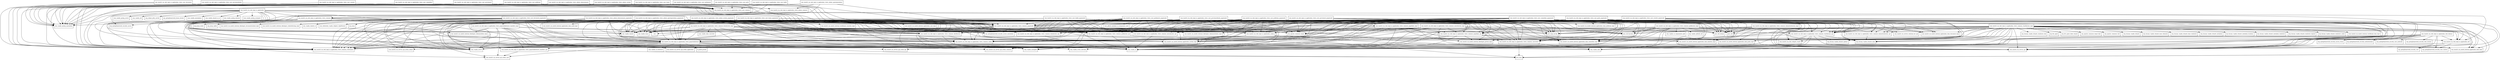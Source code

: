 digraph citizen_intelligence_agency_2018_8_1_SNAPSHOT_package_dependencies {
  node [shape = box, fontsize=10.0];
  com_hack23_cia_web_impl_ui_application -> com_hack23_cia_model_internal_application_system_impl;
  com_hack23_cia_web_impl_ui_application -> com_hack23_cia_service_api;
  com_hack23_cia_web_impl_ui_application -> com_hack23_cia_service_api_action_application;
  com_hack23_cia_web_impl_ui_application -> com_hack23_cia_service_api_action_common;
  com_hack23_cia_web_impl_ui_application -> com_hack23_cia_web_impl_ui_application_util;
  com_hack23_cia_web_impl_ui_application -> com_hack23_cia_web_impl_ui_application_views_common;
  com_hack23_cia_web_impl_ui_application -> com_hack23_cia_web_impl_ui_application_views_common_viewnames;
  com_hack23_cia_web_impl_ui_application -> com_vaadin_annotations;
  com_hack23_cia_web_impl_ui_application -> com_vaadin_navigator;
  com_hack23_cia_web_impl_ui_application -> com_vaadin_server;
  com_hack23_cia_web_impl_ui_application -> com_vaadin_shared;
  com_hack23_cia_web_impl_ui_application -> com_vaadin_shared_ui_ui;
  com_hack23_cia_web_impl_ui_application -> com_vaadin_spring_annotation;
  com_hack23_cia_web_impl_ui_application -> com_vaadin_spring_internal;
  com_hack23_cia_web_impl_ui_application -> com_vaadin_spring_navigator;
  com_hack23_cia_web_impl_ui_application -> com_vaadin_spring_server;
  com_hack23_cia_web_impl_ui_application -> com_vaadin_ui;
  com_hack23_cia_web_impl_ui_application -> com_vaadin_util;
  com_hack23_cia_web_impl_ui_application -> org_eclipse_jetty_servlet;
  com_hack23_cia_web_impl_ui_application -> org_springframework_beans_factory;
  com_hack23_cia_web_impl_ui_application -> org_springframework_security_access;
  com_hack23_cia_web_impl_ui_application_action -> com_hack23_cia_model_internal_application_system_impl;
  com_hack23_cia_web_impl_ui_application_action -> com_hack23_cia_service_api;
  com_hack23_cia_web_impl_ui_application_action -> com_hack23_cia_service_api_action_application;
  com_hack23_cia_web_impl_ui_application_action -> com_hack23_cia_service_api_action_common;
  com_hack23_cia_web_impl_ui_application_action -> com_hack23_cia_web_impl_ui_application_util;
  com_hack23_cia_web_impl_ui_application_action -> java_lang;
  com_hack23_cia_web_impl_ui_application_util -> com_vaadin_server;
  com_hack23_cia_web_impl_ui_application_util -> org_springframework_security_core;
  com_hack23_cia_web_impl_ui_application_util -> org_springframework_security_core_context;
  com_hack23_cia_web_impl_ui_application_views_admin_agentoperations -> com_hack23_cia_web_impl_ui_application_views_admin_common;
  com_hack23_cia_web_impl_ui_application_views_admin_agentoperations -> com_hack23_cia_web_impl_ui_application_views_common_pagemode;
  com_hack23_cia_web_impl_ui_application_views_admin_agentoperations -> com_hack23_cia_web_impl_ui_application_views_common_viewnames;
  com_hack23_cia_web_impl_ui_application_views_admin_agentoperations -> com_vaadin_spring_annotation;
  com_hack23_cia_web_impl_ui_application_views_admin_agentoperations_pagemode -> com_hack23_cia_model_internal_application_data_impl;
  com_hack23_cia_web_impl_ui_application_views_admin_agentoperations_pagemode -> com_hack23_cia_model_internal_application_system_impl;
  com_hack23_cia_web_impl_ui_application_views_admin_agentoperations_pagemode -> com_hack23_cia_web_impl_ui_application_action;
  com_hack23_cia_web_impl_ui_application_views_admin_agentoperations_pagemode -> com_hack23_cia_web_impl_ui_application_views_common_labelfactory;
  com_hack23_cia_web_impl_ui_application_views_admin_agentoperations_pagemode -> com_hack23_cia_web_impl_ui_application_views_common_menufactory_api;
  com_hack23_cia_web_impl_ui_application_views_admin_agentoperations_pagemode -> com_hack23_cia_web_impl_ui_application_views_common_pagemode;
  com_hack23_cia_web_impl_ui_application_views_admin_agentoperations_pagemode -> com_hack23_cia_web_impl_ui_application_views_common_sizing;
  com_hack23_cia_web_impl_ui_application_views_admin_agentoperations_pagemode -> com_hack23_cia_web_impl_ui_application_views_common_viewnames;
  com_hack23_cia_web_impl_ui_application_views_admin_agentoperations_pagemode -> com_hack23_cia_web_impl_ui_application_views_pageclicklistener;
  com_hack23_cia_web_impl_ui_application_views_admin_agentoperations_pagemode -> com;
  com_hack23_cia_web_impl_ui_application_views_admin_agentoperations_pagemode -> com_vaadin_icons;
  com_hack23_cia_web_impl_ui_application_views_admin_agentoperations_pagemode -> com_vaadin_server;
  com_hack23_cia_web_impl_ui_application_views_admin_agentoperations_pagemode -> com_vaadin_shared;
  com_hack23_cia_web_impl_ui_application_views_admin_agentoperations_pagemode -> com_vaadin_ui;
  com_hack23_cia_web_impl_ui_application_views_admin_agentoperations_pagemode -> org_springframework_security_access_annotation;
  com_hack23_cia_web_impl_ui_application_views_admin_common -> com_hack23_cia_web_impl_ui_application_views_common;
  com_hack23_cia_web_impl_ui_application_views_admin_datasummary -> com_hack23_cia_web_impl_ui_application_views_admin_common;
  com_hack23_cia_web_impl_ui_application_views_admin_datasummary -> com_hack23_cia_web_impl_ui_application_views_common_pagemode;
  com_hack23_cia_web_impl_ui_application_views_admin_datasummary -> com_hack23_cia_web_impl_ui_application_views_common_viewnames;
  com_hack23_cia_web_impl_ui_application_views_admin_datasummary -> com_vaadin_spring_annotation;
  com_hack23_cia_web_impl_ui_application_views_admin_datasummary_pagemode -> com_hack23_cia_model_internal_application_data_audit_impl;
  com_hack23_cia_web_impl_ui_application_views_admin_datasummary_pagemode -> com_hack23_cia_service_api;
  com_hack23_cia_web_impl_ui_application_views_admin_datasummary_pagemode -> com_hack23_cia_service_api_action_admin;
  com_hack23_cia_web_impl_ui_application_views_admin_datasummary_pagemode -> com_hack23_cia_web_impl_ui_application_views_common_converters;
  com_hack23_cia_web_impl_ui_application_views_admin_datasummary_pagemode -> com_hack23_cia_web_impl_ui_application_views_common_gridfactory_api;
  com_hack23_cia_web_impl_ui_application_views_admin_datasummary_pagemode -> com_hack23_cia_web_impl_ui_application_views_common_labelfactory;
  com_hack23_cia_web_impl_ui_application_views_admin_datasummary_pagemode -> com_hack23_cia_web_impl_ui_application_views_common_menufactory_api;
  com_hack23_cia_web_impl_ui_application_views_admin_datasummary_pagemode -> com_hack23_cia_web_impl_ui_application_views_common_pagemode;
  com_hack23_cia_web_impl_ui_application_views_admin_datasummary_pagemode -> com_hack23_cia_web_impl_ui_application_views_common_sizing;
  com_hack23_cia_web_impl_ui_application_views_admin_datasummary_pagemode -> com_hack23_cia_web_impl_ui_application_views_common_viewnames;
  com_hack23_cia_web_impl_ui_application_views_admin_datasummary_pagemode -> com_hack23_cia_web_impl_ui_application_views_pageclicklistener;
  com_hack23_cia_web_impl_ui_application_views_admin_datasummary_pagemode -> com;
  com_hack23_cia_web_impl_ui_application_views_admin_datasummary_pagemode -> com_vaadin_icons;
  com_hack23_cia_web_impl_ui_application_views_admin_datasummary_pagemode -> com_vaadin_server;
  com_hack23_cia_web_impl_ui_application_views_admin_datasummary_pagemode -> com_vaadin_shared;
  com_hack23_cia_web_impl_ui_application_views_admin_datasummary_pagemode -> com_vaadin_ui;
  com_hack23_cia_web_impl_ui_application_views_admin_datasummary_pagemode -> org_apache_commons_lang3;
  com_hack23_cia_web_impl_ui_application_views_admin_datasummary_pagemode -> org_springframework_security_access_annotation;
  com_hack23_cia_web_impl_ui_application_views_admin_system -> com_hack23_cia_web_impl_ui_application_views_admin_common;
  com_hack23_cia_web_impl_ui_application_views_admin_system -> com_hack23_cia_web_impl_ui_application_views_common_pagemode;
  com_hack23_cia_web_impl_ui_application_views_admin_system -> com_hack23_cia_web_impl_ui_application_views_common_viewnames;
  com_hack23_cia_web_impl_ui_application_views_admin_system -> com_vaadin_spring_annotation;
  com_hack23_cia_web_impl_ui_application_views_admin_system_pagemode -> com_hack23_cia_model_external_worldbank_countries_impl;
  com_hack23_cia_web_impl_ui_application_views_admin_system_pagemode -> com_hack23_cia_model_internal_application_system_impl;
  com_hack23_cia_web_impl_ui_application_views_admin_system_pagemode -> com_hack23_cia_model_internal_application_user_impl;
  com_hack23_cia_web_impl_ui_application_views_admin_system_pagemode -> com_hack23_cia_service_api;
  com_hack23_cia_web_impl_ui_application_views_admin_system_pagemode -> com_hack23_cia_service_api_action_admin;
  com_hack23_cia_web_impl_ui_application_views_admin_system_pagemode -> com_hack23_cia_web_impl_ui_application_action;
  com_hack23_cia_web_impl_ui_application_views_admin_system_pagemode -> com_hack23_cia_web_impl_ui_application_views_common_chartfactory_api;
  com_hack23_cia_web_impl_ui_application_views_admin_system_pagemode -> com_hack23_cia_web_impl_ui_application_views_common_converters;
  com_hack23_cia_web_impl_ui_application_views_admin_system_pagemode -> com_hack23_cia_web_impl_ui_application_views_common_formfactory_api;
  com_hack23_cia_web_impl_ui_application_views_admin_system_pagemode -> com_hack23_cia_web_impl_ui_application_views_common_gridfactory_api;
  com_hack23_cia_web_impl_ui_application_views_admin_system_pagemode -> com_hack23_cia_web_impl_ui_application_views_common_labelfactory;
  com_hack23_cia_web_impl_ui_application_views_admin_system_pagemode -> com_hack23_cia_web_impl_ui_application_views_common_menufactory_api;
  com_hack23_cia_web_impl_ui_application_views_admin_system_pagemode -> com_hack23_cia_web_impl_ui_application_views_common_pagemode;
  com_hack23_cia_web_impl_ui_application_views_admin_system_pagemode -> com_hack23_cia_web_impl_ui_application_views_common_sizing;
  com_hack23_cia_web_impl_ui_application_views_admin_system_pagemode -> com_hack23_cia_web_impl_ui_application_views_common_viewnames;
  com_hack23_cia_web_impl_ui_application_views_admin_system_pagemode -> com_hack23_cia_web_impl_ui_application_views_pageclicklistener;
  com_hack23_cia_web_impl_ui_application_views_admin_system_pagemode -> com;
  com_hack23_cia_web_impl_ui_application_views_admin_system_pagemode -> com_vaadin_icons;
  com_hack23_cia_web_impl_ui_application_views_admin_system_pagemode -> com_vaadin_server;
  com_hack23_cia_web_impl_ui_application_views_admin_system_pagemode -> com_vaadin_shared;
  com_hack23_cia_web_impl_ui_application_views_admin_system_pagemode -> com_vaadin_ui;
  com_hack23_cia_web_impl_ui_application_views_admin_system_pagemode -> org_springframework_security_access_annotation;
  com_hack23_cia_web_impl_ui_application_views_common -> com_hack23_cia_service_api_action_application;
  com_hack23_cia_web_impl_ui_application_views_common -> com_hack23_cia_web_impl_ui_application_action;
  com_hack23_cia_web_impl_ui_application_views_common -> com_hack23_cia_web_impl_ui_application_util;
  com_hack23_cia_web_impl_ui_application_views_common -> com_hack23_cia_web_impl_ui_application_views_common_labelfactory;
  com_hack23_cia_web_impl_ui_application_views_common -> com_hack23_cia_web_impl_ui_application_views_common_pagelinks_api;
  com_hack23_cia_web_impl_ui_application_views_common -> com_hack23_cia_web_impl_ui_application_views_common_pagemode;
  com_hack23_cia_web_impl_ui_application_views_common -> com_hack23_cia_web_impl_ui_application_views_common_sizing;
  com_hack23_cia_web_impl_ui_application_views_common -> com_hack23_cia_web_impl_ui_application_views_common_viewnames;
  com_hack23_cia_web_impl_ui_application_views_common -> com_hack23_cia_web_impl_ui_application_views_pageclicklistener;
  com_hack23_cia_web_impl_ui_application_views_common -> com_vaadin_icons;
  com_hack23_cia_web_impl_ui_application_views_common -> com_vaadin_navigator;
  com_hack23_cia_web_impl_ui_application_views_common -> com_vaadin_server;
  com_hack23_cia_web_impl_ui_application_views_common -> com_vaadin_shared;
  com_hack23_cia_web_impl_ui_application_views_common -> com_vaadin_spring_annotation;
  com_hack23_cia_web_impl_ui_application_views_common -> com_vaadin_ui;
  com_hack23_cia_web_impl_ui_application_views_common -> org_springframework_security_access;
  com_hack23_cia_web_impl_ui_application_views_common_chartfactory_api -> com_hack23_cia_model_internal_application_data_committee_impl;
  com_hack23_cia_web_impl_ui_application_views_common_chartfactory_api -> com_hack23_cia_model_internal_application_data_impl;
  com_hack23_cia_web_impl_ui_application_views_common_chartfactory_api -> com_hack23_cia_web_widgets_charts;
  com_hack23_cia_web_impl_ui_application_views_common_chartfactory_api -> com_vaadin_ui;
  com_hack23_cia_web_impl_ui_application_views_common_chartfactory_api -> java_lang;
  com_hack23_cia_web_impl_ui_application_views_common_chartfactory_api -> org_dussan_vaadin_dcharts_data;
  com_hack23_cia_web_impl_ui_application_views_common_chartfactory_api -> org_dussan_vaadin_dcharts_options;
  com_hack23_cia_web_impl_ui_application_views_common_chartfactory_impl -> com_hack23_cia_model_external_riksdagen_person_impl;
  com_hack23_cia_web_impl_ui_application_views_common_chartfactory_impl -> com_hack23_cia_model_external_worldbank_data_impl;
  com_hack23_cia_web_impl_ui_application_views_common_chartfactory_impl -> com_hack23_cia_model_internal_application_data_committee_impl;
  com_hack23_cia_web_impl_ui_application_views_common_chartfactory_impl -> com_hack23_cia_model_internal_application_data_document_impl;
  com_hack23_cia_web_impl_ui_application_views_common_chartfactory_impl -> com_hack23_cia_model_internal_application_data_impl;
  com_hack23_cia_web_impl_ui_application_views_common_chartfactory_impl -> com_hack23_cia_model_internal_application_data_ministry_impl;
  com_hack23_cia_web_impl_ui_application_views_common_chartfactory_impl -> com_hack23_cia_model_internal_application_data_party_impl;
  com_hack23_cia_web_impl_ui_application_views_common_chartfactory_impl -> com_hack23_cia_service_api;
  com_hack23_cia_web_impl_ui_application_views_common_chartfactory_impl -> com_hack23_cia_service_external_esv_api;
  com_hack23_cia_web_impl_ui_application_views_common_chartfactory_impl -> com_hack23_cia_web_impl_ui_application_views_common_chartfactory_api;
  com_hack23_cia_web_impl_ui_application_views_common_chartfactory_impl -> com_hack23_cia_web_impl_ui_application_views_common_dataseriesfactory_api;
  com_hack23_cia_web_impl_ui_application_views_common_chartfactory_impl -> com_hack23_cia_web_impl_ui_application_views_common_sizing;
  com_hack23_cia_web_impl_ui_application_views_common_chartfactory_impl -> com_hack23_cia_web_widgets_charts;
  com_hack23_cia_web_impl_ui_application_views_common_chartfactory_impl -> com_vaadin_server;
  com_hack23_cia_web_impl_ui_application_views_common_chartfactory_impl -> com_vaadin_ui;
  com_hack23_cia_web_impl_ui_application_views_common_chartfactory_impl -> java_lang;
  com_hack23_cia_web_impl_ui_application_views_common_chartfactory_impl -> java_lang_invoke;
  com_hack23_cia_web_impl_ui_application_views_common_chartfactory_impl -> java_util;
  com_hack23_cia_web_impl_ui_application_views_common_chartfactory_impl -> java_util_function;
  com_hack23_cia_web_impl_ui_application_views_common_chartfactory_impl -> java_util_stream;
  com_hack23_cia_web_impl_ui_application_views_common_chartfactory_impl -> org_apache_commons_lang3;
  com_hack23_cia_web_impl_ui_application_views_common_chartfactory_impl -> org_apache_commons_lang3_time;
  com_hack23_cia_web_impl_ui_application_views_common_chartfactory_impl -> org_apache_commons_text;
  com_hack23_cia_web_impl_ui_application_views_common_chartfactory_impl -> org_dussan_vaadin_dcharts;
  com_hack23_cia_web_impl_ui_application_views_common_chartfactory_impl -> org_dussan_vaadin_dcharts_base_elements;
  com_hack23_cia_web_impl_ui_application_views_common_chartfactory_impl -> org_dussan_vaadin_dcharts_base_renderers;
  com_hack23_cia_web_impl_ui_application_views_common_chartfactory_impl -> org_dussan_vaadin_dcharts_data;
  com_hack23_cia_web_impl_ui_application_views_common_chartfactory_impl -> org_dussan_vaadin_dcharts_metadata;
  com_hack23_cia_web_impl_ui_application_views_common_chartfactory_impl -> org_dussan_vaadin_dcharts_metadata_locations;
  com_hack23_cia_web_impl_ui_application_views_common_chartfactory_impl -> org_dussan_vaadin_dcharts_metadata_renderers;
  com_hack23_cia_web_impl_ui_application_views_common_chartfactory_impl -> org_dussan_vaadin_dcharts_options;
  com_hack23_cia_web_impl_ui_application_views_common_chartfactory_impl -> org_dussan_vaadin_dcharts_renderers_legend;
  com_hack23_cia_web_impl_ui_application_views_common_chartfactory_impl -> org_dussan_vaadin_dcharts_renderers_series;
  com_hack23_cia_web_impl_ui_application_views_common_chartfactory_impl -> org_dussan_vaadin_dcharts_renderers_tick;
  com_hack23_cia_web_impl_ui_application_views_common_chartfactory_impl -> org_tltv_gantt;
  com_hack23_cia_web_impl_ui_application_views_common_chartfactory_impl -> org_tltv_gantt_client_shared;
  com_hack23_cia_web_impl_ui_application_views_common_converters -> com_vaadin_data;
  com_hack23_cia_web_impl_ui_application_views_common_converters -> java_lang;
  com_hack23_cia_web_impl_ui_application_views_common_dataseriesfactory_api -> org_dussan_vaadin_dcharts_data;
  com_hack23_cia_web_impl_ui_application_views_common_dataseriesfactory_impl -> com_hack23_cia_model_external_riksdagen_dokumentstatus_impl;
  com_hack23_cia_web_impl_ui_application_views_common_dataseriesfactory_impl -> com_hack23_cia_model_internal_application_data_committee_impl;
  com_hack23_cia_web_impl_ui_application_views_common_dataseriesfactory_impl -> com_hack23_cia_model_internal_application_data_ministry_impl;
  com_hack23_cia_web_impl_ui_application_views_common_dataseriesfactory_impl -> com_hack23_cia_model_internal_application_data_party_impl;
  com_hack23_cia_web_impl_ui_application_views_common_dataseriesfactory_impl -> com_hack23_cia_service_api;
  com_hack23_cia_web_impl_ui_application_views_common_dataseriesfactory_impl -> com_hack23_cia_web_impl_ui_application_views_common_dataseriesfactory_api;
  com_hack23_cia_web_impl_ui_application_views_common_dataseriesfactory_impl -> java_lang_invoke;
  com_hack23_cia_web_impl_ui_application_views_common_dataseriesfactory_impl -> java_util;
  com_hack23_cia_web_impl_ui_application_views_common_dataseriesfactory_impl -> java_util_function;
  com_hack23_cia_web_impl_ui_application_views_common_dataseriesfactory_impl -> java_util_stream;
  com_hack23_cia_web_impl_ui_application_views_common_dataseriesfactory_impl -> org_dussan_vaadin_dcharts_data;
  com_hack23_cia_web_impl_ui_application_views_common_formfactory_api -> com_vaadin_ui;
  com_hack23_cia_web_impl_ui_application_views_common_formfactory_impl -> com_hack23_cia_web_impl_ui_application_views_common_formfactory_api;
  com_hack23_cia_web_impl_ui_application_views_common_formfactory_impl -> com_hack23_cia_web_impl_ui_application_views_common_sizing;
  com_hack23_cia_web_impl_ui_application_views_common_formfactory_impl -> com_hack23_cia_web_impl_ui_application_views_pageclicklistener;
  com_hack23_cia_web_impl_ui_application_views_common_formfactory_impl -> com_vaadin_data;
  com_hack23_cia_web_impl_ui_application_views_common_formfactory_impl -> com_vaadin_data_converter;
  com_hack23_cia_web_impl_ui_application_views_common_formfactory_impl -> com_vaadin_icons;
  com_hack23_cia_web_impl_ui_application_views_common_formfactory_impl -> com_vaadin_server;
  com_hack23_cia_web_impl_ui_application_views_common_formfactory_impl -> com_vaadin_shared;
  com_hack23_cia_web_impl_ui_application_views_common_formfactory_impl -> com_vaadin_ui;
  com_hack23_cia_web_impl_ui_application_views_common_formfactory_impl -> java_lang_invoke;
  com_hack23_cia_web_impl_ui_application_views_common_gridfactory_api -> com_hack23_cia_web_impl_ui_application_views_common_converters;
  com_hack23_cia_web_impl_ui_application_views_common_gridfactory_api -> com_hack23_cia_web_impl_ui_application_views_pageclicklistener;
  com_hack23_cia_web_impl_ui_application_views_common_gridfactory_api -> com_vaadin_ui;
  com_hack23_cia_web_impl_ui_application_views_common_gridfactory_impl -> com_hack23_cia_web_impl_ui_application_views_common_converters;
  com_hack23_cia_web_impl_ui_application_views_common_gridfactory_impl -> com_hack23_cia_web_impl_ui_application_views_common_gridfactory_api;
  com_hack23_cia_web_impl_ui_application_views_common_gridfactory_impl -> com_hack23_cia_web_impl_ui_application_views_common_sizing;
  com_hack23_cia_web_impl_ui_application_views_common_gridfactory_impl -> com_hack23_cia_web_impl_ui_application_views_pageclicklistener;
  com_hack23_cia_web_impl_ui_application_views_common_gridfactory_impl -> com_vaadin_data;
  com_hack23_cia_web_impl_ui_application_views_common_gridfactory_impl -> com_vaadin_event_selection;
  com_hack23_cia_web_impl_ui_application_views_common_gridfactory_impl -> com_vaadin_shared;
  com_hack23_cia_web_impl_ui_application_views_common_gridfactory_impl -> com_vaadin_ui;
  com_hack23_cia_web_impl_ui_application_views_common_gridfactory_impl -> com_vaadin_ui_components_grid;
  com_hack23_cia_web_impl_ui_application_views_common_gridfactory_impl -> java_lang;
  com_hack23_cia_web_impl_ui_application_views_common_gridfactory_impl -> java_lang_invoke;
  com_hack23_cia_web_impl_ui_application_views_common_gridfactory_impl -> java_util;
  com_hack23_cia_web_impl_ui_application_views_common_gridfactory_impl -> java_util_function;
  com_hack23_cia_web_impl_ui_application_views_common_gridfactory_impl -> java_util_stream;
  com_hack23_cia_web_impl_ui_application_views_common_gridfactory_impl -> org_vaadin_gridutil_cell;
  com_hack23_cia_web_impl_ui_application_views_common_labelfactory -> com_hack23_cia_web_impl_ui_application_views_common_sizing;
  com_hack23_cia_web_impl_ui_application_views_common_labelfactory -> com_vaadin_ui;
  com_hack23_cia_web_impl_ui_application_views_common_menufactory_api -> com_vaadin_ui;
  com_hack23_cia_web_impl_ui_application_views_common_menufactory_impl -> com_hack23_cia_model_internal_application_data_impl;
  com_hack23_cia_web_impl_ui_application_views_common_menufactory_impl -> com_hack23_cia_service_api;
  com_hack23_cia_web_impl_ui_application_views_common_menufactory_impl -> com_hack23_cia_web_impl_ui_application_util;
  com_hack23_cia_web_impl_ui_application_views_common_menufactory_impl -> com_hack23_cia_web_impl_ui_application_views_common_menufactory_api;
  com_hack23_cia_web_impl_ui_application_views_common_menufactory_impl -> com_hack23_cia_web_impl_ui_application_views_common_pagelinks_api;
  com_hack23_cia_web_impl_ui_application_views_common_menufactory_impl -> com_hack23_cia_web_impl_ui_application_views_common_sizing;
  com_hack23_cia_web_impl_ui_application_views_common_menufactory_impl -> com_hack23_cia_web_impl_ui_application_views_common_viewnames;
  com_hack23_cia_web_impl_ui_application_views_common_menufactory_impl -> com;
  com_hack23_cia_web_impl_ui_application_views_common_menufactory_impl -> com_vaadin_icons;
  com_hack23_cia_web_impl_ui_application_views_common_menufactory_impl -> com_vaadin_server;
  com_hack23_cia_web_impl_ui_application_views_common_menufactory_impl -> com_vaadin_shared;
  com_hack23_cia_web_impl_ui_application_views_common_menufactory_impl -> com_vaadin_ui;
  com_hack23_cia_web_impl_ui_application_views_common_menufactory_impl -> java_lang_invoke;
  com_hack23_cia_web_impl_ui_application_views_common_menufactory_impl -> java_util_function;
  com_hack23_cia_web_impl_ui_application_views_common_menufactory_impl -> java_util_stream;
  com_hack23_cia_web_impl_ui_application_views_common_pagelinks_api -> com_hack23_cia_model_external_riksdagen_person_impl;
  com_hack23_cia_web_impl_ui_application_views_common_pagelinks_api -> com_hack23_cia_model_internal_application_data_committee_impl;
  com_hack23_cia_web_impl_ui_application_views_common_pagelinks_api -> com_hack23_cia_model_internal_application_data_ministry_impl;
  com_hack23_cia_web_impl_ui_application_views_common_pagelinks_api -> com_hack23_cia_model_internal_application_data_party_impl;
  com_hack23_cia_web_impl_ui_application_views_common_pagelinks_api -> com_hack23_cia_web_impl_ui_application_views_common_viewnames;
  com_hack23_cia_web_impl_ui_application_views_common_pagelinks_api -> com_vaadin_navigator;
  com_hack23_cia_web_impl_ui_application_views_common_pagelinks_api -> com_vaadin_ui;
  com_hack23_cia_web_impl_ui_application_views_common_pagelinks_impl -> com_hack23_cia_model_external_riksdagen_person_impl;
  com_hack23_cia_web_impl_ui_application_views_common_pagelinks_impl -> com_hack23_cia_model_internal_application_data_committee_impl;
  com_hack23_cia_web_impl_ui_application_views_common_pagelinks_impl -> com_hack23_cia_model_internal_application_data_ministry_impl;
  com_hack23_cia_web_impl_ui_application_views_common_pagelinks_impl -> com_hack23_cia_model_internal_application_data_party_impl;
  com_hack23_cia_web_impl_ui_application_views_common_pagelinks_impl -> com_hack23_cia_web_impl_ui_application_action;
  com_hack23_cia_web_impl_ui_application_views_common_pagelinks_impl -> com_hack23_cia_web_impl_ui_application_views_common_pagelinks_api;
  com_hack23_cia_web_impl_ui_application_views_common_pagelinks_impl -> com_hack23_cia_web_impl_ui_application_views_common_viewnames;
  com_hack23_cia_web_impl_ui_application_views_common_pagelinks_impl -> com_vaadin_icons;
  com_hack23_cia_web_impl_ui_application_views_common_pagelinks_impl -> com_vaadin_server;
  com_hack23_cia_web_impl_ui_application_views_common_pagelinks_impl -> com_vaadin_ui;
  com_hack23_cia_web_impl_ui_application_views_common_pagemode -> com_hack23_cia_model_internal_application_system_impl;
  com_hack23_cia_web_impl_ui_application_views_common_pagemode -> com_hack23_cia_service_api;
  com_hack23_cia_web_impl_ui_application_views_common_pagemode -> com_hack23_cia_service_api_action_application;
  com_hack23_cia_web_impl_ui_application_views_common_pagemode -> com_hack23_cia_web_impl_ui_application_action;
  com_hack23_cia_web_impl_ui_application_views_common_pagemode -> com_hack23_cia_web_impl_ui_application_views_common_chartfactory_api;
  com_hack23_cia_web_impl_ui_application_views_common_pagemode -> com_hack23_cia_web_impl_ui_application_views_common_formfactory_api;
  com_hack23_cia_web_impl_ui_application_views_common_pagemode -> com_hack23_cia_web_impl_ui_application_views_common_gridfactory_api;
  com_hack23_cia_web_impl_ui_application_views_common_pagemode -> com_hack23_cia_web_impl_ui_application_views_common_labelfactory;
  com_hack23_cia_web_impl_ui_application_views_common_pagemode -> com_hack23_cia_web_impl_ui_application_views_common_menufactory_api;
  com_hack23_cia_web_impl_ui_application_views_common_pagemode -> com_hack23_cia_web_impl_ui_application_views_common_pagelinks_api;
  com_hack23_cia_web_impl_ui_application_views_common_pagemode -> com_hack23_cia_web_impl_ui_application_views_common_sizing;
  com_hack23_cia_web_impl_ui_application_views_common_pagemode -> com_hack23_cia_web_impl_ui_application_views_common_viewnames;
  com_hack23_cia_web_impl_ui_application_views_common_pagemode -> com_hack23_cia_web_impl_ui_application_views_pageclicklistener;
  com_hack23_cia_web_impl_ui_application_views_common_pagemode -> com;
  com_hack23_cia_web_impl_ui_application_views_common_pagemode -> com_vaadin_icons;
  com_hack23_cia_web_impl_ui_application_views_common_pagemode -> com_vaadin_server;
  com_hack23_cia_web_impl_ui_application_views_common_pagemode -> com_vaadin_ui;
  com_hack23_cia_web_impl_ui_application_views_common_pagemode -> org_apache_commons_lang3;
  com_hack23_cia_web_impl_ui_application_views_common_pagemode -> org_springframework_security_access_annotation;
  com_hack23_cia_web_impl_ui_application_views_pageclicklistener -> com_hack23_cia_model_internal_application_data_impl;
  com_hack23_cia_web_impl_ui_application_views_pageclicklistener -> com_hack23_cia_service_api;
  com_hack23_cia_web_impl_ui_application_views_pageclicklistener -> com_hack23_cia_service_api_action_admin;
  com_hack23_cia_web_impl_ui_application_views_pageclicklistener -> com_hack23_cia_service_api_action_application;
  com_hack23_cia_web_impl_ui_application_views_pageclicklistener -> com_hack23_cia_service_api_action_common;
  com_hack23_cia_web_impl_ui_application_views_pageclicklistener -> com_hack23_cia_service_api_action_kpi;
  com_hack23_cia_web_impl_ui_application_views_pageclicklistener -> com_hack23_cia_service_api_action_user;
  com_hack23_cia_web_impl_ui_application_views_pageclicklistener -> com_hack23_cia_web_impl_ui_application_views_common_viewnames;
  com_hack23_cia_web_impl_ui_application_views_pageclicklistener -> com_hack23_cia_web_impl_ui_application_views_pageclicklisteners_handlers_api;
  com_hack23_cia_web_impl_ui_application_views_pageclicklistener -> com_vaadin_data;
  com_hack23_cia_web_impl_ui_application_views_pageclicklistener -> com_vaadin_event_selection;
  com_hack23_cia_web_impl_ui_application_views_pageclicklistener -> com_vaadin_navigator;
  com_hack23_cia_web_impl_ui_application_views_pageclicklistener -> com_vaadin_server;
  com_hack23_cia_web_impl_ui_application_views_pageclicklistener -> com_vaadin_ui;
  com_hack23_cia_web_impl_ui_application_views_pageclicklistener -> com_vaadin_ui_renderers;
  com_hack23_cia_web_impl_ui_application_views_pageclicklistener -> fi_jasoft_qrcode;
  com_hack23_cia_web_impl_ui_application_views_pageclicklistener -> java_lang;
  com_hack23_cia_web_impl_ui_application_views_pageclicklisteners_handlers_api -> com_hack23_cia_service_api_action_user;
  com_hack23_cia_web_impl_ui_application_views_pageclicklisteners_handlers_api -> java_lang;
  com_hack23_cia_web_impl_ui_application_views_pageclicklisteners_handlers_impl -> com_hack23_cia_model_external_riksdagen_dokumentlista_impl;
  com_hack23_cia_web_impl_ui_application_views_pageclicklisteners_handlers_impl -> com_hack23_cia_service_api_action_user;
  com_hack23_cia_web_impl_ui_application_views_pageclicklisteners_handlers_impl -> com_hack23_cia_web_impl_ui_application_views_common_converters;
  com_hack23_cia_web_impl_ui_application_views_pageclicklisteners_handlers_impl -> com_hack23_cia_web_impl_ui_application_views_common_gridfactory_api;
  com_hack23_cia_web_impl_ui_application_views_pageclicklisteners_handlers_impl -> com_hack23_cia_web_impl_ui_application_views_common_sizing;
  com_hack23_cia_web_impl_ui_application_views_pageclicklisteners_handlers_impl -> com_hack23_cia_web_impl_ui_application_views_common_viewnames;
  com_hack23_cia_web_impl_ui_application_views_pageclicklisteners_handlers_impl -> com_hack23_cia_web_impl_ui_application_views_pageclicklistener;
  com_hack23_cia_web_impl_ui_application_views_pageclicklisteners_handlers_impl -> com_hack23_cia_web_impl_ui_application_views_pageclicklisteners_handlers_api;
  com_hack23_cia_web_impl_ui_application_views_pageclicklisteners_handlers_impl -> com_vaadin_ui;
  com_hack23_cia_web_impl_ui_application_views_user_ballot -> com_hack23_cia_web_impl_ui_application_views_common_pagemode;
  com_hack23_cia_web_impl_ui_application_views_user_ballot -> com_hack23_cia_web_impl_ui_application_views_common_viewnames;
  com_hack23_cia_web_impl_ui_application_views_user_ballot -> com_hack23_cia_web_impl_ui_application_views_user_common;
  com_hack23_cia_web_impl_ui_application_views_user_ballot -> com_vaadin_spring_annotation;
  com_hack23_cia_web_impl_ui_application_views_user_ballot_pagemode -> com_hack23_cia_model_internal_application_data_committee_impl;
  com_hack23_cia_web_impl_ui_application_views_user_ballot_pagemode -> com_hack23_cia_model_internal_application_system_impl;
  com_hack23_cia_web_impl_ui_application_views_user_ballot_pagemode -> com_hack23_cia_service_api;
  com_hack23_cia_web_impl_ui_application_views_user_ballot_pagemode -> com_hack23_cia_web_impl_ui_application_action;
  com_hack23_cia_web_impl_ui_application_views_user_ballot_pagemode -> com_hack23_cia_web_impl_ui_application_views_common_chartfactory_api;
  com_hack23_cia_web_impl_ui_application_views_user_ballot_pagemode -> com_hack23_cia_web_impl_ui_application_views_common_converters;
  com_hack23_cia_web_impl_ui_application_views_user_ballot_pagemode -> com_hack23_cia_web_impl_ui_application_views_common_formfactory_api;
  com_hack23_cia_web_impl_ui_application_views_user_ballot_pagemode -> com_hack23_cia_web_impl_ui_application_views_common_gridfactory_api;
  com_hack23_cia_web_impl_ui_application_views_user_ballot_pagemode -> com_hack23_cia_web_impl_ui_application_views_common_labelfactory;
  com_hack23_cia_web_impl_ui_application_views_user_ballot_pagemode -> com_hack23_cia_web_impl_ui_application_views_common_menufactory_api;
  com_hack23_cia_web_impl_ui_application_views_user_ballot_pagemode -> com_hack23_cia_web_impl_ui_application_views_common_pagemode;
  com_hack23_cia_web_impl_ui_application_views_user_ballot_pagemode -> com_hack23_cia_web_impl_ui_application_views_common_sizing;
  com_hack23_cia_web_impl_ui_application_views_user_ballot_pagemode -> com_hack23_cia_web_impl_ui_application_views_common_viewnames;
  com_hack23_cia_web_impl_ui_application_views_user_ballot_pagemode -> com_hack23_cia_web_impl_ui_application_views_pageclicklistener;
  com_hack23_cia_web_impl_ui_application_views_user_ballot_pagemode -> com_vaadin_server;
  com_hack23_cia_web_impl_ui_application_views_user_ballot_pagemode -> com_vaadin_ui;
  com_hack23_cia_web_impl_ui_application_views_user_ballot_pagemode -> java_lang_invoke;
  com_hack23_cia_web_impl_ui_application_views_user_ballot_pagemode -> java_util_function;
  com_hack23_cia_web_impl_ui_application_views_user_ballot_pagemode -> org_apache_commons_lang3;
  com_hack23_cia_web_impl_ui_application_views_user_ballot_pagemode -> org_springframework_security_access_annotation;
  com_hack23_cia_web_impl_ui_application_views_user_committee -> com_hack23_cia_web_impl_ui_application_views_common_pagemode;
  com_hack23_cia_web_impl_ui_application_views_user_committee -> com_hack23_cia_web_impl_ui_application_views_common_viewnames;
  com_hack23_cia_web_impl_ui_application_views_user_committee -> com_hack23_cia_web_impl_ui_application_views_user_common;
  com_hack23_cia_web_impl_ui_application_views_user_committee -> com_vaadin_spring_annotation;
  com_hack23_cia_web_impl_ui_application_views_user_committee_pagemode -> com_hack23_cia_model_internal_application_data_committee_impl;
  com_hack23_cia_web_impl_ui_application_views_user_committee_pagemode -> com_hack23_cia_model_internal_application_data_document_impl;
  com_hack23_cia_web_impl_ui_application_views_user_committee_pagemode -> com_hack23_cia_model_internal_application_system_impl;
  com_hack23_cia_web_impl_ui_application_views_user_committee_pagemode -> com_hack23_cia_service_api;
  com_hack23_cia_web_impl_ui_application_views_user_committee_pagemode -> com_hack23_cia_web_impl_ui_application_action;
  com_hack23_cia_web_impl_ui_application_views_user_committee_pagemode -> com_hack23_cia_web_impl_ui_application_views_common_chartfactory_api;
  com_hack23_cia_web_impl_ui_application_views_user_committee_pagemode -> com_hack23_cia_web_impl_ui_application_views_common_converters;
  com_hack23_cia_web_impl_ui_application_views_user_committee_pagemode -> com_hack23_cia_web_impl_ui_application_views_common_dataseriesfactory_api;
  com_hack23_cia_web_impl_ui_application_views_user_committee_pagemode -> com_hack23_cia_web_impl_ui_application_views_common_formfactory_api;
  com_hack23_cia_web_impl_ui_application_views_user_committee_pagemode -> com_hack23_cia_web_impl_ui_application_views_common_gridfactory_api;
  com_hack23_cia_web_impl_ui_application_views_user_committee_pagemode -> com_hack23_cia_web_impl_ui_application_views_common_labelfactory;
  com_hack23_cia_web_impl_ui_application_views_user_committee_pagemode -> com_hack23_cia_web_impl_ui_application_views_common_menufactory_api;
  com_hack23_cia_web_impl_ui_application_views_user_committee_pagemode -> com_hack23_cia_web_impl_ui_application_views_common_pagelinks_api;
  com_hack23_cia_web_impl_ui_application_views_user_committee_pagemode -> com_hack23_cia_web_impl_ui_application_views_common_pagemode;
  com_hack23_cia_web_impl_ui_application_views_user_committee_pagemode -> com_hack23_cia_web_impl_ui_application_views_common_sizing;
  com_hack23_cia_web_impl_ui_application_views_user_committee_pagemode -> com_hack23_cia_web_impl_ui_application_views_common_viewnames;
  com_hack23_cia_web_impl_ui_application_views_user_committee_pagemode -> com_hack23_cia_web_impl_ui_application_views_pageclicklistener;
  com_hack23_cia_web_impl_ui_application_views_user_committee_pagemode -> com_hack23_cia_web_widgets_charts;
  com_hack23_cia_web_impl_ui_application_views_user_committee_pagemode -> com_vaadin_data;
  com_hack23_cia_web_impl_ui_application_views_user_committee_pagemode -> com_vaadin_navigator;
  com_hack23_cia_web_impl_ui_application_views_user_committee_pagemode -> com_vaadin_shared;
  com_hack23_cia_web_impl_ui_application_views_user_committee_pagemode -> com_vaadin_ui;
  com_hack23_cia_web_impl_ui_application_views_user_committee_pagemode -> java_lang_invoke;
  com_hack23_cia_web_impl_ui_application_views_user_committee_pagemode -> java_util;
  com_hack23_cia_web_impl_ui_application_views_user_committee_pagemode -> java_util_function;
  com_hack23_cia_web_impl_ui_application_views_user_committee_pagemode -> java_util_stream;
  com_hack23_cia_web_impl_ui_application_views_user_committee_pagemode -> org_apache_commons_lang3;
  com_hack23_cia_web_impl_ui_application_views_user_committee_pagemode -> org_dussan_vaadin_dcharts_data;
  com_hack23_cia_web_impl_ui_application_views_user_committee_pagemode -> org_springframework_security_access_annotation;
  com_hack23_cia_web_impl_ui_application_views_user_common -> com_hack23_cia_web_impl_ui_application_views_common;
  com_hack23_cia_web_impl_ui_application_views_user_country -> com_hack23_cia_web_impl_ui_application_views_common_pagemode;
  com_hack23_cia_web_impl_ui_application_views_user_country -> com_hack23_cia_web_impl_ui_application_views_common_viewnames;
  com_hack23_cia_web_impl_ui_application_views_user_country -> com_hack23_cia_web_impl_ui_application_views_user_common;
  com_hack23_cia_web_impl_ui_application_views_user_country -> com_vaadin_spring_annotation;
  com_hack23_cia_web_impl_ui_application_views_user_country_pagemode -> com_hack23_cia_model_external_worldbank_data_impl;
  com_hack23_cia_web_impl_ui_application_views_user_country_pagemode -> com_hack23_cia_model_internal_application_data_impl;
  com_hack23_cia_web_impl_ui_application_views_user_country_pagemode -> com_hack23_cia_model_internal_application_system_impl;
  com_hack23_cia_web_impl_ui_application_views_user_country_pagemode -> com_hack23_cia_service_api;
  com_hack23_cia_web_impl_ui_application_views_user_country_pagemode -> com_hack23_cia_web_impl_ui_application_action;
  com_hack23_cia_web_impl_ui_application_views_user_country_pagemode -> com_hack23_cia_web_impl_ui_application_views_common_chartfactory_api;
  com_hack23_cia_web_impl_ui_application_views_user_country_pagemode -> com_hack23_cia_web_impl_ui_application_views_common_formfactory_api;
  com_hack23_cia_web_impl_ui_application_views_user_country_pagemode -> com_hack23_cia_web_impl_ui_application_views_common_menufactory_api;
  com_hack23_cia_web_impl_ui_application_views_user_country_pagemode -> com_hack23_cia_web_impl_ui_application_views_common_pagemode;
  com_hack23_cia_web_impl_ui_application_views_user_country_pagemode -> com_hack23_cia_web_impl_ui_application_views_common_viewnames;
  com_hack23_cia_web_impl_ui_application_views_user_country_pagemode -> com_vaadin_ui;
  com_hack23_cia_web_impl_ui_application_views_user_country_pagemode -> java_lang_invoke;
  com_hack23_cia_web_impl_ui_application_views_user_country_pagemode -> java_util;
  com_hack23_cia_web_impl_ui_application_views_user_country_pagemode -> java_util_function;
  com_hack23_cia_web_impl_ui_application_views_user_country_pagemode -> java_util_stream;
  com_hack23_cia_web_impl_ui_application_views_user_country_pagemode -> org_apache_commons_lang3;
  com_hack23_cia_web_impl_ui_application_views_user_country_pagemode -> org_springframework_security_access_annotation;
  com_hack23_cia_web_impl_ui_application_views_user_document -> com_hack23_cia_web_impl_ui_application_views_common_pagemode;
  com_hack23_cia_web_impl_ui_application_views_user_document -> com_hack23_cia_web_impl_ui_application_views_common_viewnames;
  com_hack23_cia_web_impl_ui_application_views_user_document -> com_hack23_cia_web_impl_ui_application_views_user_common;
  com_hack23_cia_web_impl_ui_application_views_user_document -> com_vaadin_spring_annotation;
  com_hack23_cia_web_impl_ui_application_views_user_document_pagemode -> com_hack23_cia_model_external_riksdagen_documentcontent_impl;
  com_hack23_cia_web_impl_ui_application_views_user_document_pagemode -> com_hack23_cia_model_external_riksdagen_dokumentlista_impl;
  com_hack23_cia_web_impl_ui_application_views_user_document_pagemode -> com_hack23_cia_model_external_riksdagen_dokumentstatus_impl;
  com_hack23_cia_web_impl_ui_application_views_user_document_pagemode -> com_hack23_cia_model_external_riksdagen_utskottsforslag_impl;
  com_hack23_cia_web_impl_ui_application_views_user_document_pagemode -> com_hack23_cia_model_internal_application_system_impl;
  com_hack23_cia_web_impl_ui_application_views_user_document_pagemode -> com_hack23_cia_service_api;
  com_hack23_cia_web_impl_ui_application_views_user_document_pagemode -> com_hack23_cia_service_api_action_common;
  com_hack23_cia_web_impl_ui_application_views_user_document_pagemode -> com_hack23_cia_service_api_action_user;
  com_hack23_cia_web_impl_ui_application_views_user_document_pagemode -> com_hack23_cia_web_impl_ui_application_action;
  com_hack23_cia_web_impl_ui_application_views_user_document_pagemode -> com_hack23_cia_web_impl_ui_application_views_common_converters;
  com_hack23_cia_web_impl_ui_application_views_user_document_pagemode -> com_hack23_cia_web_impl_ui_application_views_common_formfactory_api;
  com_hack23_cia_web_impl_ui_application_views_user_document_pagemode -> com_hack23_cia_web_impl_ui_application_views_common_gridfactory_api;
  com_hack23_cia_web_impl_ui_application_views_user_document_pagemode -> com_hack23_cia_web_impl_ui_application_views_common_labelfactory;
  com_hack23_cia_web_impl_ui_application_views_user_document_pagemode -> com_hack23_cia_web_impl_ui_application_views_common_menufactory_api;
  com_hack23_cia_web_impl_ui_application_views_user_document_pagemode -> com_hack23_cia_web_impl_ui_application_views_common_pagelinks_impl;
  com_hack23_cia_web_impl_ui_application_views_user_document_pagemode -> com_hack23_cia_web_impl_ui_application_views_common_pagemode;
  com_hack23_cia_web_impl_ui_application_views_user_document_pagemode -> com_hack23_cia_web_impl_ui_application_views_common_sizing;
  com_hack23_cia_web_impl_ui_application_views_user_document_pagemode -> com_hack23_cia_web_impl_ui_application_views_common_viewnames;
  com_hack23_cia_web_impl_ui_application_views_user_document_pagemode -> com_hack23_cia_web_impl_ui_application_views_pageclicklistener;
  com_hack23_cia_web_impl_ui_application_views_user_document_pagemode -> com_hack23_cia_web_impl_ui_application_views_pageclicklisteners_handlers_api;
  com_hack23_cia_web_impl_ui_application_views_user_document_pagemode -> com_hack23_cia_web_impl_ui_application_views_pageclicklisteners_handlers_impl;
  com_hack23_cia_web_impl_ui_application_views_user_document_pagemode -> com_vaadin_server;
  com_hack23_cia_web_impl_ui_application_views_user_document_pagemode -> com_vaadin_shared_ui;
  com_hack23_cia_web_impl_ui_application_views_user_document_pagemode -> com_vaadin_ui;
  com_hack23_cia_web_impl_ui_application_views_user_document_pagemode -> com_whitestein_vaadin_widgets_wtpdfviewer;
  com_hack23_cia_web_impl_ui_application_views_user_document_pagemode -> org_apache_commons_lang3;
  com_hack23_cia_web_impl_ui_application_views_user_document_pagemode -> org_jsoup;
  com_hack23_cia_web_impl_ui_application_views_user_document_pagemode -> org_jsoup_nodes;
  com_hack23_cia_web_impl_ui_application_views_user_document_pagemode -> org_jsoup_safety;
  com_hack23_cia_web_impl_ui_application_views_user_document_pagemode -> org_springframework_security_access_annotation;
  com_hack23_cia_web_impl_ui_application_views_user_goverment -> com_hack23_cia_web_impl_ui_application_views_common_pagemode;
  com_hack23_cia_web_impl_ui_application_views_user_goverment -> com_hack23_cia_web_impl_ui_application_views_common_viewnames;
  com_hack23_cia_web_impl_ui_application_views_user_goverment -> com_hack23_cia_web_impl_ui_application_views_user_common;
  com_hack23_cia_web_impl_ui_application_views_user_goverment -> com_vaadin_spring_annotation;
  com_hack23_cia_web_impl_ui_application_views_user_goverment_pagemode -> com_hack23_cia_model_internal_application_data_document_impl;
  com_hack23_cia_web_impl_ui_application_views_user_goverment_pagemode -> com_hack23_cia_model_internal_application_data_ministry_impl;
  com_hack23_cia_web_impl_ui_application_views_user_goverment_pagemode -> com_hack23_cia_model_internal_application_system_impl;
  com_hack23_cia_web_impl_ui_application_views_user_goverment_pagemode -> com_hack23_cia_service_api;
  com_hack23_cia_web_impl_ui_application_views_user_goverment_pagemode -> com_hack23_cia_web_impl_ui_application_action;
  com_hack23_cia_web_impl_ui_application_views_user_goverment_pagemode -> com_hack23_cia_web_impl_ui_application_views_common_chartfactory_api;
  com_hack23_cia_web_impl_ui_application_views_user_goverment_pagemode -> com_hack23_cia_web_impl_ui_application_views_common_converters;
  com_hack23_cia_web_impl_ui_application_views_user_goverment_pagemode -> com_hack23_cia_web_impl_ui_application_views_common_dataseriesfactory_api;
  com_hack23_cia_web_impl_ui_application_views_user_goverment_pagemode -> com_hack23_cia_web_impl_ui_application_views_common_formfactory_api;
  com_hack23_cia_web_impl_ui_application_views_user_goverment_pagemode -> com_hack23_cia_web_impl_ui_application_views_common_gridfactory_api;
  com_hack23_cia_web_impl_ui_application_views_user_goverment_pagemode -> com_hack23_cia_web_impl_ui_application_views_common_labelfactory;
  com_hack23_cia_web_impl_ui_application_views_user_goverment_pagemode -> com_hack23_cia_web_impl_ui_application_views_common_menufactory_api;
  com_hack23_cia_web_impl_ui_application_views_user_goverment_pagemode -> com_hack23_cia_web_impl_ui_application_views_common_pagelinks_api;
  com_hack23_cia_web_impl_ui_application_views_user_goverment_pagemode -> com_hack23_cia_web_impl_ui_application_views_common_pagemode;
  com_hack23_cia_web_impl_ui_application_views_user_goverment_pagemode -> com_hack23_cia_web_impl_ui_application_views_common_sizing;
  com_hack23_cia_web_impl_ui_application_views_user_goverment_pagemode -> com_hack23_cia_web_impl_ui_application_views_common_viewnames;
  com_hack23_cia_web_impl_ui_application_views_user_goverment_pagemode -> com_hack23_cia_web_impl_ui_application_views_pageclicklistener;
  com_hack23_cia_web_impl_ui_application_views_user_goverment_pagemode -> com_vaadin_ui;
  com_hack23_cia_web_impl_ui_application_views_user_goverment_pagemode -> org_apache_commons_lang3;
  com_hack23_cia_web_impl_ui_application_views_user_goverment_pagemode -> org_dussan_vaadin_dcharts_data;
  com_hack23_cia_web_impl_ui_application_views_user_goverment_pagemode -> org_springframework_security_access_annotation;
  com_hack23_cia_web_impl_ui_application_views_user_govermentbody -> com_hack23_cia_web_impl_ui_application_views_common_pagemode;
  com_hack23_cia_web_impl_ui_application_views_user_govermentbody -> com_hack23_cia_web_impl_ui_application_views_common_viewnames;
  com_hack23_cia_web_impl_ui_application_views_user_govermentbody -> com_hack23_cia_web_impl_ui_application_views_user_common;
  com_hack23_cia_web_impl_ui_application_views_user_govermentbody -> com_vaadin_spring_annotation;
  com_hack23_cia_web_impl_ui_application_views_user_govermentbody_pagemode -> com_hack23_cia_model_internal_application_system_impl;
  com_hack23_cia_web_impl_ui_application_views_user_govermentbody_pagemode -> com_hack23_cia_service_external_esv_api;
  com_hack23_cia_web_impl_ui_application_views_user_govermentbody_pagemode -> com_hack23_cia_web_impl_ui_application_action;
  com_hack23_cia_web_impl_ui_application_views_user_govermentbody_pagemode -> com_hack23_cia_web_impl_ui_application_views_common_chartfactory_api;
  com_hack23_cia_web_impl_ui_application_views_user_govermentbody_pagemode -> com_hack23_cia_web_impl_ui_application_views_common_converters;
  com_hack23_cia_web_impl_ui_application_views_user_govermentbody_pagemode -> com_hack23_cia_web_impl_ui_application_views_common_gridfactory_api;
  com_hack23_cia_web_impl_ui_application_views_user_govermentbody_pagemode -> com_hack23_cia_web_impl_ui_application_views_common_labelfactory;
  com_hack23_cia_web_impl_ui_application_views_user_govermentbody_pagemode -> com_hack23_cia_web_impl_ui_application_views_common_menufactory_api;
  com_hack23_cia_web_impl_ui_application_views_user_govermentbody_pagemode -> com_hack23_cia_web_impl_ui_application_views_common_pagemode;
  com_hack23_cia_web_impl_ui_application_views_user_govermentbody_pagemode -> com_hack23_cia_web_impl_ui_application_views_common_sizing;
  com_hack23_cia_web_impl_ui_application_views_user_govermentbody_pagemode -> com_hack23_cia_web_impl_ui_application_views_common_viewnames;
  com_hack23_cia_web_impl_ui_application_views_user_govermentbody_pagemode -> com_hack23_cia_web_impl_ui_application_views_pageclicklistener;
  com_hack23_cia_web_impl_ui_application_views_user_govermentbody_pagemode -> com_vaadin_ui;
  com_hack23_cia_web_impl_ui_application_views_user_govermentbody_pagemode -> java_lang_invoke;
  com_hack23_cia_web_impl_ui_application_views_user_govermentbody_pagemode -> java_util;
  com_hack23_cia_web_impl_ui_application_views_user_govermentbody_pagemode -> java_util_function;
  com_hack23_cia_web_impl_ui_application_views_user_govermentbody_pagemode -> java_util_stream;
  com_hack23_cia_web_impl_ui_application_views_user_govermentbody_pagemode -> org_apache_commons_lang3;
  com_hack23_cia_web_impl_ui_application_views_user_govermentbody_pagemode -> org_springframework_security_access_annotation;
  com_hack23_cia_web_impl_ui_application_views_user_home -> com_hack23_cia_web_impl_ui_application_views_common_pagemode;
  com_hack23_cia_web_impl_ui_application_views_user_home -> com_hack23_cia_web_impl_ui_application_views_common_viewnames;
  com_hack23_cia_web_impl_ui_application_views_user_home -> com_hack23_cia_web_impl_ui_application_views_user_common;
  com_hack23_cia_web_impl_ui_application_views_user_home -> com_vaadin_spring_annotation;
  com_hack23_cia_web_impl_ui_application_views_user_home_pagemode -> com_hack23_cia_model_internal_application_system_impl;
  com_hack23_cia_web_impl_ui_application_views_user_home_pagemode -> com_hack23_cia_model_internal_application_user_impl;
  com_hack23_cia_web_impl_ui_application_views_user_home_pagemode -> com_hack23_cia_service_api;
  com_hack23_cia_web_impl_ui_application_views_user_home_pagemode -> com_hack23_cia_service_api_action_application;
  com_hack23_cia_web_impl_ui_application_views_user_home_pagemode -> com_hack23_cia_service_api_action_user;
  com_hack23_cia_web_impl_ui_application_views_user_home_pagemode -> com_hack23_cia_web_impl_ui_application_action;
  com_hack23_cia_web_impl_ui_application_views_user_home_pagemode -> com_hack23_cia_web_impl_ui_application_util;
  com_hack23_cia_web_impl_ui_application_views_user_home_pagemode -> com_hack23_cia_web_impl_ui_application_views_common_converters;
  com_hack23_cia_web_impl_ui_application_views_user_home_pagemode -> com_hack23_cia_web_impl_ui_application_views_common_formfactory_api;
  com_hack23_cia_web_impl_ui_application_views_user_home_pagemode -> com_hack23_cia_web_impl_ui_application_views_common_gridfactory_api;
  com_hack23_cia_web_impl_ui_application_views_user_home_pagemode -> com_hack23_cia_web_impl_ui_application_views_common_labelfactory;
  com_hack23_cia_web_impl_ui_application_views_user_home_pagemode -> com_hack23_cia_web_impl_ui_application_views_common_menufactory_api;
  com_hack23_cia_web_impl_ui_application_views_user_home_pagemode -> com_hack23_cia_web_impl_ui_application_views_common_pagemode;
  com_hack23_cia_web_impl_ui_application_views_user_home_pagemode -> com_hack23_cia_web_impl_ui_application_views_common_sizing;
  com_hack23_cia_web_impl_ui_application_views_user_home_pagemode -> com_hack23_cia_web_impl_ui_application_views_common_viewnames;
  com_hack23_cia_web_impl_ui_application_views_user_home_pagemode -> com_hack23_cia_web_impl_ui_application_views_pageclicklistener;
  com_hack23_cia_web_impl_ui_application_views_user_home_pagemode -> com;
  com_hack23_cia_web_impl_ui_application_views_user_home_pagemode -> com_vaadin_icons;
  com_hack23_cia_web_impl_ui_application_views_user_home_pagemode -> com_vaadin_navigator;
  com_hack23_cia_web_impl_ui_application_views_user_home_pagemode -> com_vaadin_server;
  com_hack23_cia_web_impl_ui_application_views_user_home_pagemode -> com_vaadin_shared;
  com_hack23_cia_web_impl_ui_application_views_user_home_pagemode -> com_vaadin_ui;
  com_hack23_cia_web_impl_ui_application_views_user_home_pagemode -> java_util;
  com_hack23_cia_web_impl_ui_application_views_user_home_pagemode -> java_util_stream;
  com_hack23_cia_web_impl_ui_application_views_user_home_pagemode -> org_apache_commons_lang3;
  com_hack23_cia_web_impl_ui_application_views_user_home_pagemode -> org_springframework_security_access_annotation;
  com_hack23_cia_web_impl_ui_application_views_user_parliament -> com_hack23_cia_web_impl_ui_application_views_common_pagemode;
  com_hack23_cia_web_impl_ui_application_views_user_parliament -> com_hack23_cia_web_impl_ui_application_views_common_viewnames;
  com_hack23_cia_web_impl_ui_application_views_user_parliament -> com_hack23_cia_web_impl_ui_application_views_user_common;
  com_hack23_cia_web_impl_ui_application_views_user_parliament -> com_vaadin_spring_annotation;
  com_hack23_cia_web_impl_ui_application_views_user_parliament_pagemode -> com_github_markash_ui_component_card;
  com_hack23_cia_web_impl_ui_application_views_user_parliament_pagemode -> com_hack23_cia_model_internal_application_data_committee_impl;
  com_hack23_cia_web_impl_ui_application_views_user_parliament_pagemode -> com_hack23_cia_model_internal_application_system_impl;
  com_hack23_cia_web_impl_ui_application_views_user_parliament_pagemode -> com_hack23_cia_service_api;
  com_hack23_cia_web_impl_ui_application_views_user_parliament_pagemode -> com_hack23_cia_service_api_action_common;
  com_hack23_cia_web_impl_ui_application_views_user_parliament_pagemode -> com_hack23_cia_service_api_action_kpi;
  com_hack23_cia_web_impl_ui_application_views_user_parliament_pagemode -> com_hack23_cia_web_impl_ui_application_action;
  com_hack23_cia_web_impl_ui_application_views_user_parliament_pagemode -> com_hack23_cia_web_impl_ui_application_views_common_chartfactory_api;
  com_hack23_cia_web_impl_ui_application_views_user_parliament_pagemode -> com_hack23_cia_web_impl_ui_application_views_common_converters;
  com_hack23_cia_web_impl_ui_application_views_user_parliament_pagemode -> com_hack23_cia_web_impl_ui_application_views_common_gridfactory_api;
  com_hack23_cia_web_impl_ui_application_views_user_parliament_pagemode -> com_hack23_cia_web_impl_ui_application_views_common_menufactory_api;
  com_hack23_cia_web_impl_ui_application_views_user_parliament_pagemode -> com_hack23_cia_web_impl_ui_application_views_common_pagemode;
  com_hack23_cia_web_impl_ui_application_views_user_parliament_pagemode -> com_hack23_cia_web_impl_ui_application_views_common_sizing;
  com_hack23_cia_web_impl_ui_application_views_user_parliament_pagemode -> com_hack23_cia_web_impl_ui_application_views_common_viewnames;
  com_hack23_cia_web_impl_ui_application_views_user_parliament_pagemode -> com_hack23_cia_web_impl_ui_application_views_pageclicklistener;
  com_hack23_cia_web_impl_ui_application_views_user_parliament_pagemode -> com_hack23_cia_web_widgets_charts;
  com_hack23_cia_web_impl_ui_application_views_user_parliament_pagemode -> com_vaadin_data;
  com_hack23_cia_web_impl_ui_application_views_user_parliament_pagemode -> com_vaadin_icons;
  com_hack23_cia_web_impl_ui_application_views_user_parliament_pagemode -> com_vaadin_navigator;
  com_hack23_cia_web_impl_ui_application_views_user_parliament_pagemode -> com_vaadin_shared;
  com_hack23_cia_web_impl_ui_application_views_user_parliament_pagemode -> com_vaadin_ui;
  com_hack23_cia_web_impl_ui_application_views_user_parliament_pagemode -> java_lang_invoke;
  com_hack23_cia_web_impl_ui_application_views_user_parliament_pagemode -> java_util;
  com_hack23_cia_web_impl_ui_application_views_user_parliament_pagemode -> java_util_function;
  com_hack23_cia_web_impl_ui_application_views_user_parliament_pagemode -> java_util_stream;
  com_hack23_cia_web_impl_ui_application_views_user_parliament_pagemode -> org_apache_commons_lang3;
  com_hack23_cia_web_impl_ui_application_views_user_parliament_pagemode -> org_springframework_security_access_annotation;
  com_hack23_cia_web_impl_ui_application_views_user_party -> com_hack23_cia_web_impl_ui_application_views_common_pagemode;
  com_hack23_cia_web_impl_ui_application_views_user_party -> com_hack23_cia_web_impl_ui_application_views_common_viewnames;
  com_hack23_cia_web_impl_ui_application_views_user_party -> com_hack23_cia_web_impl_ui_application_views_user_common;
  com_hack23_cia_web_impl_ui_application_views_user_party -> com_vaadin_spring_annotation;
  com_hack23_cia_web_impl_ui_application_views_user_party_pagemode -> com_hack23_cia_model_internal_application_data_committee_impl;
  com_hack23_cia_web_impl_ui_application_views_user_party_pagemode -> com_hack23_cia_model_internal_application_data_document_impl;
  com_hack23_cia_web_impl_ui_application_views_user_party_pagemode -> com_hack23_cia_model_internal_application_data_ministry_impl;
  com_hack23_cia_web_impl_ui_application_views_user_party_pagemode -> com_hack23_cia_model_internal_application_data_party_impl;
  com_hack23_cia_web_impl_ui_application_views_user_party_pagemode -> com_hack23_cia_model_internal_application_data_politician_impl;
  com_hack23_cia_web_impl_ui_application_views_user_party_pagemode -> com_hack23_cia_model_internal_application_system_impl;
  com_hack23_cia_web_impl_ui_application_views_user_party_pagemode -> com_hack23_cia_service_api;
  com_hack23_cia_web_impl_ui_application_views_user_party_pagemode -> com_hack23_cia_web_impl_ui_application_action;
  com_hack23_cia_web_impl_ui_application_views_user_party_pagemode -> com_hack23_cia_web_impl_ui_application_views_common_chartfactory_api;
  com_hack23_cia_web_impl_ui_application_views_user_party_pagemode -> com_hack23_cia_web_impl_ui_application_views_common_converters;
  com_hack23_cia_web_impl_ui_application_views_user_party_pagemode -> com_hack23_cia_web_impl_ui_application_views_common_dataseriesfactory_api;
  com_hack23_cia_web_impl_ui_application_views_user_party_pagemode -> com_hack23_cia_web_impl_ui_application_views_common_formfactory_api;
  com_hack23_cia_web_impl_ui_application_views_user_party_pagemode -> com_hack23_cia_web_impl_ui_application_views_common_gridfactory_api;
  com_hack23_cia_web_impl_ui_application_views_user_party_pagemode -> com_hack23_cia_web_impl_ui_application_views_common_labelfactory;
  com_hack23_cia_web_impl_ui_application_views_user_party_pagemode -> com_hack23_cia_web_impl_ui_application_views_common_menufactory_api;
  com_hack23_cia_web_impl_ui_application_views_user_party_pagemode -> com_hack23_cia_web_impl_ui_application_views_common_pagelinks_api;
  com_hack23_cia_web_impl_ui_application_views_user_party_pagemode -> com_hack23_cia_web_impl_ui_application_views_common_pagemode;
  com_hack23_cia_web_impl_ui_application_views_user_party_pagemode -> com_hack23_cia_web_impl_ui_application_views_common_sizing;
  com_hack23_cia_web_impl_ui_application_views_user_party_pagemode -> com_hack23_cia_web_impl_ui_application_views_common_viewnames;
  com_hack23_cia_web_impl_ui_application_views_user_party_pagemode -> com_hack23_cia_web_impl_ui_application_views_pageclicklistener;
  com_hack23_cia_web_impl_ui_application_views_user_party_pagemode -> com_vaadin_ui;
  com_hack23_cia_web_impl_ui_application_views_user_party_pagemode -> org_apache_commons_lang3;
  com_hack23_cia_web_impl_ui_application_views_user_party_pagemode -> org_dussan_vaadin_dcharts_data;
  com_hack23_cia_web_impl_ui_application_views_user_party_pagemode -> org_springframework_security_access_annotation;
  com_hack23_cia_web_impl_ui_application_views_user_politician -> com_hack23_cia_web_impl_ui_application_views_common_pagemode;
  com_hack23_cia_web_impl_ui_application_views_user_politician -> com_hack23_cia_web_impl_ui_application_views_common_viewnames;
  com_hack23_cia_web_impl_ui_application_views_user_politician -> com_hack23_cia_web_impl_ui_application_views_user_common;
  com_hack23_cia_web_impl_ui_application_views_user_politician -> com_vaadin_spring_annotation;
  com_hack23_cia_web_impl_ui_application_views_user_politician_pagemode -> com_hack23_cia_model_external_riksdagen_person_impl;
  com_hack23_cia_web_impl_ui_application_views_user_politician_pagemode -> com_hack23_cia_model_internal_application_data_committee_impl;
  com_hack23_cia_web_impl_ui_application_views_user_politician_pagemode -> com_hack23_cia_model_internal_application_data_document_impl;
  com_hack23_cia_web_impl_ui_application_views_user_politician_pagemode -> com_hack23_cia_model_internal_application_data_politician_impl;
  com_hack23_cia_web_impl_ui_application_views_user_politician_pagemode -> com_hack23_cia_model_internal_application_system_impl;
  com_hack23_cia_web_impl_ui_application_views_user_politician_pagemode -> com_hack23_cia_service_api;
  com_hack23_cia_web_impl_ui_application_views_user_politician_pagemode -> com_hack23_cia_web_impl_ui_application_action;
  com_hack23_cia_web_impl_ui_application_views_user_politician_pagemode -> com_hack23_cia_web_impl_ui_application_views_common_chartfactory_api;
  com_hack23_cia_web_impl_ui_application_views_user_politician_pagemode -> com_hack23_cia_web_impl_ui_application_views_common_converters;
  com_hack23_cia_web_impl_ui_application_views_user_politician_pagemode -> com_hack23_cia_web_impl_ui_application_views_common_dataseriesfactory_api;
  com_hack23_cia_web_impl_ui_application_views_user_politician_pagemode -> com_hack23_cia_web_impl_ui_application_views_common_formfactory_api;
  com_hack23_cia_web_impl_ui_application_views_user_politician_pagemode -> com_hack23_cia_web_impl_ui_application_views_common_gridfactory_api;
  com_hack23_cia_web_impl_ui_application_views_user_politician_pagemode -> com_hack23_cia_web_impl_ui_application_views_common_labelfactory;
  com_hack23_cia_web_impl_ui_application_views_user_politician_pagemode -> com_hack23_cia_web_impl_ui_application_views_common_menufactory_api;
  com_hack23_cia_web_impl_ui_application_views_user_politician_pagemode -> com_hack23_cia_web_impl_ui_application_views_common_pagelinks_api;
  com_hack23_cia_web_impl_ui_application_views_user_politician_pagemode -> com_hack23_cia_web_impl_ui_application_views_common_pagemode;
  com_hack23_cia_web_impl_ui_application_views_user_politician_pagemode -> com_hack23_cia_web_impl_ui_application_views_common_sizing;
  com_hack23_cia_web_impl_ui_application_views_user_politician_pagemode -> com_hack23_cia_web_impl_ui_application_views_common_viewnames;
  com_hack23_cia_web_impl_ui_application_views_user_politician_pagemode -> com_hack23_cia_web_impl_ui_application_views_pageclicklistener;
  com_hack23_cia_web_impl_ui_application_views_user_politician_pagemode -> com_vaadin_server;
  com_hack23_cia_web_impl_ui_application_views_user_politician_pagemode -> com_vaadin_ui;
  com_hack23_cia_web_impl_ui_application_views_user_politician_pagemode -> java_lang_invoke;
  com_hack23_cia_web_impl_ui_application_views_user_politician_pagemode -> org_apache_commons_lang3;
  com_hack23_cia_web_impl_ui_application_views_user_politician_pagemode -> org_dussan_vaadin_dcharts_data;
  com_hack23_cia_web_impl_ui_application_views_user_politician_pagemode -> org_springframework_security_access_annotation;
  com_hack23_cia_web_impl_ui_application_web_listener -> com_hack23_cia_model_internal_application_system_impl;
  com_hack23_cia_web_impl_ui_application_web_listener -> com_hack23_cia_service_api;
  com_hack23_cia_web_impl_ui_application_web_listener -> com_hack23_cia_service_api_action_application;
  com_hack23_cia_web_impl_ui_application_web_listener -> com_hack23_cia_service_api_action_common;
  com_hack23_cia_web_impl_ui_application_web_listener -> com_hack23_cia_web_impl_ui_application_util;
  com_hack23_cia_web_impl_ui_application_web_listener -> com_vaadin_navigator;
  com_hack23_cia_web_impl_ui_application_web_listener -> com_vaadin_server;
  com_hack23_cia_web_impl_ui_application_web_listener -> com_vaadin_ui;
  com_hack23_cia_web_impl_ui_application_web_listener -> org_springframework_security_access_event;
  com_hack23_cia_web_impl_ui_application_web_listener -> org_springframework_security_authentication;
  com_hack23_cia_web_impl_ui_application_web_listener -> org_springframework_security_core;
  com_hack23_cia_web_impl_ui_application_web_listener -> org_springframework_security_core_authority;
  com_hack23_cia_web_impl_ui_application_web_listener -> org_springframework_security_core_context;
  com_hack23_cia_web_impl_ui_application_web_listener -> org_springframework_security_web_session;
}
